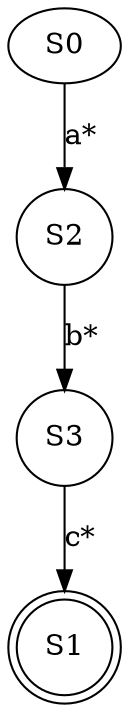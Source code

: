 digraph {
	S0 [label=S0]
	node [shape=doublecircle]
	S1 [label=S1]
	node [shape=circle]
	S2 [label=S2]
	S3 [label=S3]
	S2 -> S3 [label="b*"]
	S3 -> S1 [label="c*"]
	S0 -> S2 [label="a*"]
}
